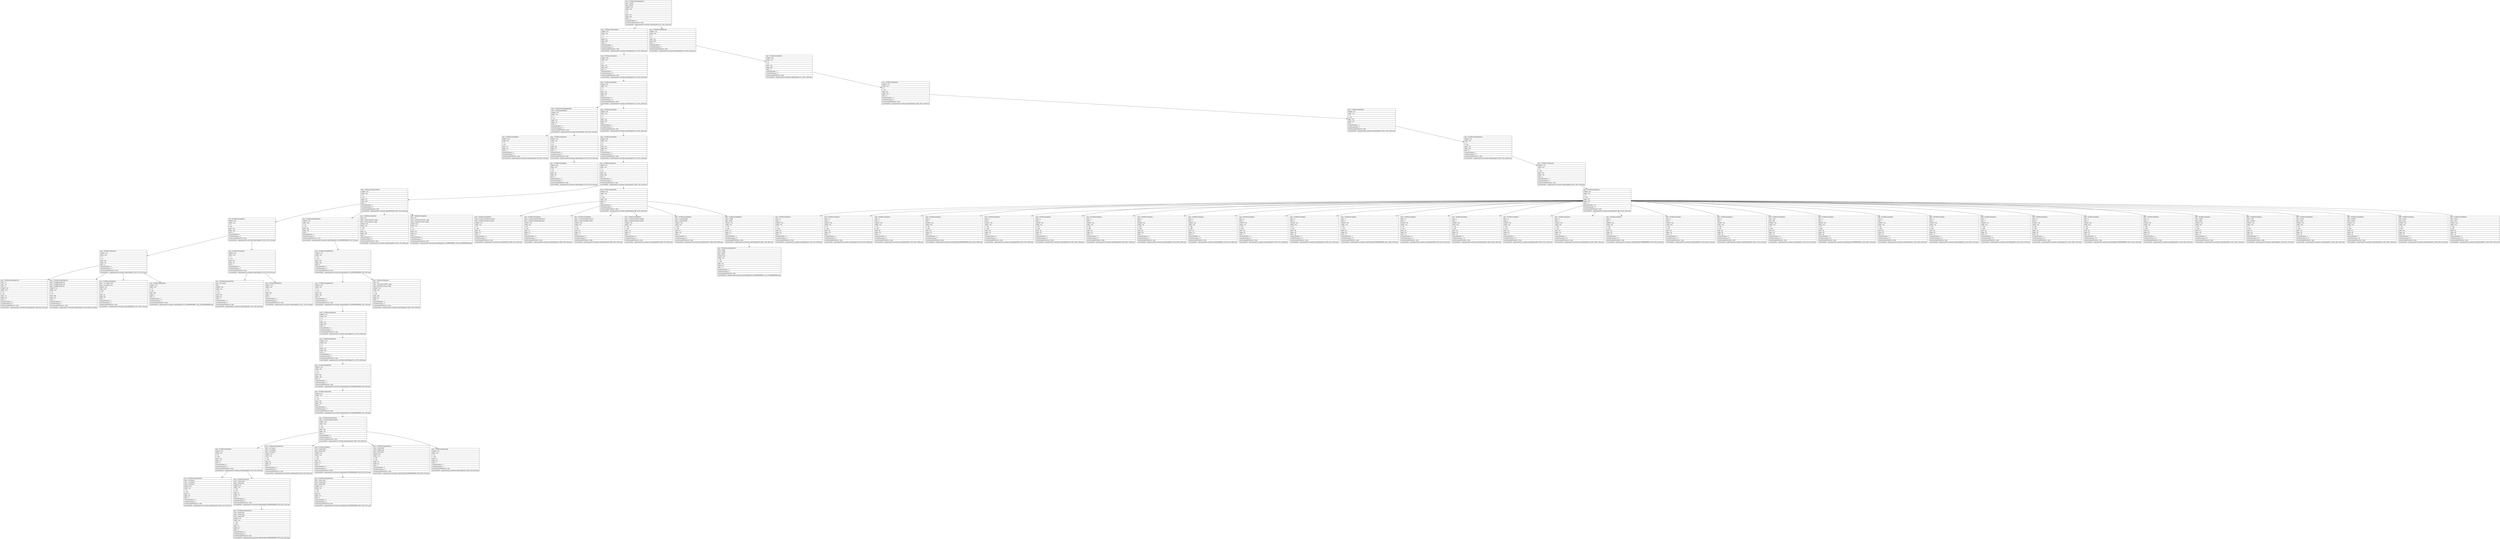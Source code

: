 digraph Layout {

	node [shape=record fontname=Arial];

	0	[label="{type = XCUIElementTypeApplication\l|name = Newton\l|label = Newton\l|enabled = true\l|visible = true\l|x = 0\l|y = 0\l|width = 375\l|height = 667\l|index = 0\l|numberOfChildren = 3\l|eventGeneratedOnElement = false \l|screenshotPath = outputs/android-to-ios/newton-reply/S3/pngs/0.0_0.0_750.0_1334.0.png\l}"]
	1	[label="{type = XCUIElementTypeWindow\l|enabled = true\l|visible = true\l|x = 0\l|y = 0\l|width = 375\l|height = 667\l|index = 0\l|numberOfChildren = 1\l|numInParentLayout = 0\l|eventGeneratedOnElement = false \l|screenshotPath = outputs/android-to-ios/newton-reply/S3/pngs/0.0_0.0_750.0_1334.0.png\l}"]
	2	[label="{type = XCUIElementTypeWindow\l|enabled = true\l|visible = true\l|x = 0\l|y = 0\l|width = 375\l|height = 667\l|index = 2\l|numberOfChildren = 1\l|numInParentLayout = 2\l|eventGeneratedOnElement = false \l|screenshotPath = outputs/android-to-ios/newton-reply/S3/pngs/0.0_0.0_750.0_1334.0.png\l}"]
	3	[label="{type = XCUIElementTypeOther\l|enabled = true\l|visible = true\l|x = 0\l|y = 0\l|width = 375\l|height = 667\l|index = 0\l|numberOfChildren = 1\l|numInParentLayout = 0\l|eventGeneratedOnElement = false \l|screenshotPath = outputs/android-to-ios/newton-reply/S3/pngs/0.0_0.0_750.0_1334.0.png\l}"]
	4	[label="{type = XCUIElementTypeOther\l|enabled = true\l|visible = true\l|x = 0\l|y = 0\l|width = 375\l|height = 667\l|index = 0\l|numberOfChildren = 1\l|numInParentLayout = 0\l|eventGeneratedOnElement = false \l|screenshotPath = outputs/android-to-ios/newton-reply/S3/pngs/0.0_0.0_750.0_1334.0.png\l}"]
	5	[label="{type = XCUIElementTypeOther\l|enabled = true\l|visible = true\l|x = 0\l|y = 0\l|width = 375\l|height = 667\l|index = 0\l|numberOfChildren = 2\l|numInParentLayout = 0\l|eventGeneratedOnElement = false \l|screenshotPath = outputs/android-to-ios/newton-reply/S3/pngs/0.0_0.0_750.0_1334.0.png\l}"]
	6	[label="{type = XCUIElementTypeOther\l|enabled = true\l|visible = true\l|x = 0\l|y = 451\l|width = 375\l|height = 216\l|index = 0\l|numberOfChildren = 2\l|numInParentLayout = 0\l|eventGeneratedOnElement = false \l|screenshotPath = outputs/android-to-ios/newton-reply/S3/pngs/0.0_902.0_750.0_1334.0.png\l}"]
	7	[label="{type = XCUIElementTypeNavigationBar\l|name = CMComposeMailView\l|enabled = true\l|visible = true\l|x = 0\l|y = 20\l|width = 375\l|height = 44\l|index = 0\l|numberOfChildren = 2\l|numInParentLayout = 0\l|eventGeneratedOnElement = false \l|screenshotPath = outputs/android-to-ios/newton-reply/S3/pngs/0.0_40.0_750.0_128.0.png\l}"]
	8	[label="{type = XCUIElementTypeOther\l|enabled = true\l|visible = true\l|x = 0\l|y = 0\l|width = 375\l|height = 667\l|index = 1\l|numberOfChildren = 1\l|numInParentLayout = 1\l|eventGeneratedOnElement = false \l|screenshotPath = outputs/android-to-ios/newton-reply/S3/pngs/0.0_0.0_750.0_1334.0.png\l}"]
	9	[label="{type = XCUIElementTypeOther\l|enabled = true\l|visible = true\l|x = 0\l|y = 451\l|width = 375\l|height = 216\l|index = 1\l|numberOfChildren = 1\l|numInParentLayout = 1\l|eventGeneratedOnElement = false \l|screenshotPath = outputs/android-to-ios/newton-reply/S3/pngs/0.0_902.0_750.0_1334.0.png\l}"]
	10	[label="{type = XCUIElementTypeButton\l|enabled = true\l|visible = true\l|x = 8\l|y = 20\l|width = 32\l|height = 44\l|index = 0\l|numberOfChildren = 0\l|numInParentLayout = 0\l|eventGeneratedOnElement = false \l|screenshotPath = outputs/android-to-ios/newton-reply/S3/pngs/16.0_40.0_80.0_128.0.png\l}"]
	11	[label="{type = XCUIElementTypeOther\l|enabled = true\l|visible = true\l|x = 87\l|y = 20\l|width = 201\l|height = 44\l|index = 1\l|numberOfChildren = 2\l|numInParentLayout = 1\l|eventGeneratedOnElement = false \l|screenshotPath = outputs/android-to-ios/newton-reply/S3/pngs/174.0_40.0_576.0_128.0.png\l}"]
	12	[label="{type = XCUIElementTypeOther\l|enabled = true\l|visible = true\l|x = 0\l|y = 0\l|width = 375\l|height = 667\l|index = 0\l|numberOfChildren = 1\l|numInParentLayout = 0\l|eventGeneratedOnElement = false \l|screenshotPath = outputs/android-to-ios/newton-reply/S3/pngs/0.0_0.0_750.0_1334.0.png\l}"]
	13	[label="{type = XCUIElementTypeKeyboard\l|enabled = true\l|visible = true\l|x = 0\l|y = 451\l|width = 375\l|height = 216\l|index = 0\l|numberOfChildren = 1\l|numInParentLayout = 0\l|eventGeneratedOnElement = false \l|screenshotPath = outputs/android-to-ios/newton-reply/S3/pngs/0.0_902.0_750.0_1334.0.png\l}"]
	14	[label="{type = XCUIElementTypeButton\l|enabled = false\l|visible = true\l|x = 87\l|y = 20\l|width = 201\l|height = 44\l|index = 1\l|numberOfChildren = 0\l|numInParentLayout = 1\l|eventGeneratedOnElement = false \l|screenshotPath = outputs/android-to-ios/newton-reply/S3/pngs/174.0_40.0_576.0_128.0.png\l}"]
	15	[label="{type = XCUIElementTypeOther\l|enabled = true\l|visible = true\l|x = 0\l|y = 64\l|width = 375\l|height = 603\l|index = 0\l|numberOfChildren = 2\l|numInParentLayout = 0\l|eventGeneratedOnElement = false \l|screenshotPath = outputs/android-to-ios/newton-reply/S3/pngs/0.0_128.0_750.0_1334.0.png\l}"]
	16	[label="{type = XCUIElementTypeOther\l|enabled = true\l|visible = true\l|x = 0\l|y = 451\l|width = 375\l|height = 216\l|index = 0\l|numberOfChildren = 1\l|numInParentLayout = 0\l|eventGeneratedOnElement = false \l|screenshotPath = outputs/android-to-ios/newton-reply/S3/pngs/0.0_902.0_750.0_1334.0.png\l}"]
	17	[label="{type = XCUIElementTypeScrollView\l|enabled = true\l|visible = true\l|x = 0\l|y = 64\l|width = 375\l|height = 340\l|index = 0\l|numberOfChildren = 4\l|numInParentLayout = 0\l|eventGeneratedOnElement = false \l|screenshotPath = outputs/android-to-ios/newton-reply/S3/pngs/0.0_128.0_750.0_808.0.png\l}"]
	18	[label="{type = XCUIElementTypeOther\l|enabled = true\l|visible = true\l|x = 0\l|y = 404\l|width = 375\l|height = 47\l|index = 1\l|numberOfChildren = 7\l|numInParentLayout = 1\l|eventGeneratedOnElement = false \l|screenshotPath = outputs/android-to-ios/newton-reply/S3/pngs/0.0_808.0_750.0_902.0.png\l}"]
	19	[label="{type = XCUIElementTypeOther\l|enabled = true\l|visible = true\l|x = 0\l|y = 451\l|width = 375\l|height = 216\l|index = 0\l|numberOfChildren = 33\l|numInParentLayout = 0\l|eventGeneratedOnElement = false \l|screenshotPath = outputs/android-to-ios/newton-reply/S3/pngs/0.0_902.0_750.0_1334.0.png\l}"]
	20	[label="{type = XCUIElementTypeOther\l|enabled = true\l|visible = true\l|x = 0\l|y = 64\l|width = 375\l|height = 108\l|index = 0\l|numberOfChildren = 2\l|numInParentLayout = 0\l|eventGeneratedOnElement = false \l|screenshotPath = outputs/android-to-ios/newton-reply/S3/pngs/0.0_128.0_750.0_344.0.png\l}"]
	21	[label="{type = XCUIElementTypeWebView\l|enabled = true\l|visible = true\l|x = 15\l|y = 172\l|width = 345\l|height = 181\l|index = 1\l|numberOfChildren = 1\l|numInParentLayout = 1\l|eventGeneratedOnElement = false \l|screenshotPath = outputs/android-to-ios/newton-reply/S3/pngs/30.0_344.00000000000006_720.0_706.0.png\l}"]
	22	[label="{type = XCUIElementTypeOther\l|value = 0%\l|name = Vertical scroll bar, 1 page\l|label = Vertical scroll bar, 1 page\l|enabled = true\l|visible = true\l|x = 342\l|y = 64\l|width = 30\l|height = 340\l|index = 2\l|numberOfChildren = 0\l|numInParentLayout = 2\l|eventGeneratedOnElement = false \l|screenshotPath = outputs/android-to-ios/newton-reply/S3/pngs/684.0_128.0_744.0_808.0.png\l}"]
	23	[label="{type = XCUIElementTypeOther\l|value = 0%\l|name = Horizontal scroll bar, 1 page\l|label = Horizontal scroll bar, 1 page\l|enabled = true\l|visible = true\l|x = 0\l|y = 371\l|width = 375\l|height = 30\l|index = 3\l|numberOfChildren = 0\l|numInParentLayout = 3\l|eventGeneratedOnElement = false \l|screenshotPath = outputs/android-to-ios/newton-reply/S3/pngs/0.0_742.0000000000001_750.0_802.0000000000001.png\l}"]
	24	[label="{type = XCUIElementTypeButton\l|name = Compose Actionbar Key Down\l|label = Compose Actionbar Key Down\l|enabled = true\l|visible = true\l|x = 11\l|y = 404\l|width = 44\l|height = 47\l|index = 1\l|numberOfChildren = 0\l|numInParentLayout = 1\l|eventGeneratedOnElement = false \l|screenshotPath = outputs/android-to-ios/newton-reply/S3/pngs/22.0_808.0_110.0_902.0.png\l}"]
	25	[label="{type = XCUIElementTypeButton\l|name = Compose Actionbar Attachment\l|label = Compose Actionbar Attachment\l|enabled = true\l|visible = true\l|x = 55\l|y = 404\l|width = 44\l|height = 47\l|index = 2\l|numberOfChildren = 0\l|numInParentLayout = 2\l|eventGeneratedOnElement = false \l|screenshotPath = outputs/android-to-ios/newton-reply/S3/pngs/110.0_808.0_198.0_902.0.png\l}"]
	26	[label="{type = XCUIElementTypeButton\l|name = Compose Actionbar Snooze\l|label = Compose Actionbar Snooze\l|enabled = true\l|visible = true\l|x = 99\l|y = 404\l|width = 44\l|height = 47\l|index = 3\l|numberOfChildren = 0\l|numInParentLayout = 3\l|eventGeneratedOnElement = false \l|screenshotPath = outputs/android-to-ios/newton-reply/S3/pngs/198.0_808.0_286.0_902.0.png\l}"]
	27	[label="{type = XCUIElementTypeButton\l|name = Compose Actionbar template\l|label = Compose Actionbar template\l|enabled = true\l|visible = true\l|x = 143\l|y = 404\l|width = 44\l|height = 47\l|index = 4\l|numberOfChildren = 0\l|numInParentLayout = 4\l|eventGeneratedOnElement = false \l|screenshotPath = outputs/android-to-ios/newton-reply/S3/pngs/286.0_808.0_374.0_902.0.png\l}"]
	28	[label="{type = XCUIElementTypeButton\l|name = composeNavbar\l|label = composeNavbar\l|enabled = true\l|visible = true\l|x = 187\l|y = 404\l|width = 44\l|height = 46\l|index = 5\l|numberOfChildren = 0\l|numInParentLayout = 5\l|eventGeneratedOnElement = false \l|screenshotPath = outputs/android-to-ios/newton-reply/S3/pngs/374.0_808.0_462.0_900.0.png\l}"]
	29	[label="{type = XCUIElementTypeButton\l|name = SEND\l|label = SEND\l|enabled = true\l|visible = true\l|x = 297\l|y = 404\l|width = 78\l|height = 37\l|index = 6\l|numberOfChildren = 1\l|numInParentLayout = 6\l|eventGeneratedOnElement = false \l|screenshotPath = outputs/android-to-ios/newton-reply/S3/pngs/594.0_808.0_750.0_882.0.png\l}"]
	30	[label="{type = XCUIElementTypeKey\l|name = q\l|label = q\l|enabled = true\l|visible = true\l|x = 0\l|y = 458\l|width = 38\l|height = 46\l|index = 0\l|numberOfChildren = 0\l|numInParentLayout = 0\l|eventGeneratedOnElement = false \l|screenshotPath = outputs/android-to-ios/newton-reply/S3/pngs/0.0_916.0_76.0_1008.0.png\l}"]
	31	[label="{type = XCUIElementTypeKey\l|name = w\l|label = w\l|enabled = true\l|visible = true\l|x = 37\l|y = 458\l|width = 38\l|height = 46\l|index = 1\l|numberOfChildren = 0\l|numInParentLayout = 1\l|eventGeneratedOnElement = false \l|screenshotPath = outputs/android-to-ios/newton-reply/S3/pngs/74.0_916.0_150.0_1008.0.png\l}"]
	32	[label="{type = XCUIElementTypeKey\l|name = e\l|label = e\l|enabled = true\l|visible = true\l|x = 75\l|y = 458\l|width = 38\l|height = 46\l|index = 2\l|numberOfChildren = 0\l|numInParentLayout = 2\l|eventGeneratedOnElement = false \l|screenshotPath = outputs/android-to-ios/newton-reply/S3/pngs/150.0_916.0_226.0_1008.0.png\l}"]
	33	[label="{type = XCUIElementTypeKey\l|name = r\l|label = r\l|enabled = true\l|visible = true\l|x = 112\l|y = 458\l|width = 38\l|height = 46\l|index = 3\l|numberOfChildren = 0\l|numInParentLayout = 3\l|eventGeneratedOnElement = false \l|screenshotPath = outputs/android-to-ios/newton-reply/S3/pngs/224.00000000000003_916.0_300.0_1008.0.png\l}"]
	34	[label="{type = XCUIElementTypeKey\l|name = t\l|label = t\l|enabled = true\l|visible = true\l|x = 150\l|y = 458\l|width = 38\l|height = 46\l|index = 4\l|numberOfChildren = 0\l|numInParentLayout = 4\l|eventGeneratedOnElement = false \l|screenshotPath = outputs/android-to-ios/newton-reply/S3/pngs/300.0_916.0_376.0_1008.0.png\l}"]
	35	[label="{type = XCUIElementTypeKey\l|name = y\l|label = y\l|enabled = true\l|visible = true\l|x = 187\l|y = 458\l|width = 38\l|height = 46\l|index = 5\l|numberOfChildren = 0\l|numInParentLayout = 5\l|eventGeneratedOnElement = false \l|screenshotPath = outputs/android-to-ios/newton-reply/S3/pngs/374.0_916.0_450.0_1008.0.png\l}"]
	36	[label="{type = XCUIElementTypeKey\l|name = u\l|label = u\l|enabled = true\l|visible = true\l|x = 225\l|y = 458\l|width = 38\l|height = 46\l|index = 6\l|numberOfChildren = 0\l|numInParentLayout = 6\l|eventGeneratedOnElement = false \l|screenshotPath = outputs/android-to-ios/newton-reply/S3/pngs/450.0_916.0_526.0_1008.0.png\l}"]
	37	[label="{type = XCUIElementTypeKey\l|name = i\l|label = i\l|enabled = true\l|visible = true\l|x = 262\l|y = 458\l|width = 38\l|height = 46\l|index = 7\l|numberOfChildren = 0\l|numInParentLayout = 7\l|eventGeneratedOnElement = false \l|screenshotPath = outputs/android-to-ios/newton-reply/S3/pngs/524.0_916.0_600.0_1008.0.png\l}"]
	38	[label="{type = XCUIElementTypeKey\l|name = o\l|label = o\l|enabled = true\l|visible = true\l|x = 300\l|y = 458\l|width = 38\l|height = 46\l|index = 8\l|numberOfChildren = 0\l|numInParentLayout = 8\l|eventGeneratedOnElement = false \l|screenshotPath = outputs/android-to-ios/newton-reply/S3/pngs/600.0_916.0_676.0_1008.0.png\l}"]
	39	[label="{type = XCUIElementTypeKey\l|name = p\l|label = p\l|enabled = true\l|visible = true\l|x = 337\l|y = 458\l|width = 38\l|height = 46\l|index = 9\l|numberOfChildren = 0\l|numInParentLayout = 9\l|eventGeneratedOnElement = false \l|screenshotPath = outputs/android-to-ios/newton-reply/S3/pngs/674.0_916.0_750.0_1008.0.png\l}"]
	40	[label="{type = XCUIElementTypeKey\l|name = a\l|label = a\l|enabled = true\l|visible = true\l|x = 18\l|y = 512\l|width = 38\l|height = 46\l|index = 10\l|numberOfChildren = 0\l|numInParentLayout = 10\l|eventGeneratedOnElement = false \l|screenshotPath = outputs/android-to-ios/newton-reply/S3/pngs/36.0_1024.0_112.0_1116.0.png\l}"]
	41	[label="{type = XCUIElementTypeKey\l|name = s\l|label = s\l|enabled = true\l|visible = true\l|x = 56\l|y = 512\l|width = 38\l|height = 46\l|index = 11\l|numberOfChildren = 0\l|numInParentLayout = 11\l|eventGeneratedOnElement = false \l|screenshotPath = outputs/android-to-ios/newton-reply/S3/pngs/112.00000000000001_1024.0_188.0_1116.0.png\l}"]
	42	[label="{type = XCUIElementTypeKey\l|name = d\l|label = d\l|enabled = true\l|visible = true\l|x = 93\l|y = 512\l|width = 38\l|height = 46\l|index = 12\l|numberOfChildren = 0\l|numInParentLayout = 12\l|eventGeneratedOnElement = false \l|screenshotPath = outputs/android-to-ios/newton-reply/S3/pngs/186.0_1024.0_262.0_1116.0.png\l}"]
	43	[label="{type = XCUIElementTypeKey\l|name = f\l|label = f\l|enabled = true\l|visible = true\l|x = 131\l|y = 512\l|width = 38\l|height = 46\l|index = 13\l|numberOfChildren = 0\l|numInParentLayout = 13\l|eventGeneratedOnElement = false \l|screenshotPath = outputs/android-to-ios/newton-reply/S3/pngs/262.0_1024.0_338.0_1116.0.png\l}"]
	44	[label="{type = XCUIElementTypeKey\l|name = g\l|label = g\l|enabled = true\l|visible = true\l|x = 169\l|y = 512\l|width = 38\l|height = 46\l|index = 14\l|numberOfChildren = 0\l|numInParentLayout = 14\l|eventGeneratedOnElement = false \l|screenshotPath = outputs/android-to-ios/newton-reply/S3/pngs/338.0_1024.0_414.0_1116.0.png\l}"]
	45	[label="{type = XCUIElementTypeKey\l|name = h\l|label = h\l|enabled = true\l|visible = true\l|x = 206\l|y = 512\l|width = 38\l|height = 46\l|index = 15\l|numberOfChildren = 0\l|numInParentLayout = 15\l|eventGeneratedOnElement = false \l|screenshotPath = outputs/android-to-ios/newton-reply/S3/pngs/412.0_1024.0_488.0_1116.0.png\l}"]
	46	[label="{type = XCUIElementTypeKey\l|name = j\l|label = j\l|enabled = true\l|visible = true\l|x = 244\l|y = 512\l|width = 38\l|height = 46\l|index = 16\l|numberOfChildren = 0\l|numInParentLayout = 16\l|eventGeneratedOnElement = false \l|screenshotPath = outputs/android-to-ios/newton-reply/S3/pngs/487.99999999999994_1024.0_564.0_1116.0.png\l}"]
	47	[label="{type = XCUIElementTypeKey\l|name = k\l|label = k\l|enabled = true\l|visible = true\l|x = 281\l|y = 512\l|width = 38\l|height = 46\l|index = 17\l|numberOfChildren = 0\l|numInParentLayout = 17\l|eventGeneratedOnElement = false \l|screenshotPath = outputs/android-to-ios/newton-reply/S3/pngs/562.0_1024.0_638.0_1116.0.png\l}"]
	48	[label="{type = XCUIElementTypeKey\l|name = l\l|label = l\l|enabled = true\l|visible = true\l|x = 319\l|y = 512\l|width = 38\l|height = 46\l|index = 18\l|numberOfChildren = 0\l|numInParentLayout = 18\l|eventGeneratedOnElement = false \l|screenshotPath = outputs/android-to-ios/newton-reply/S3/pngs/638.0_1024.0_714.0_1116.0.png\l}"]
	49	[label="{type = XCUIElementTypeButton\l|name = shift\l|label = shift\l|enabled = true\l|visible = true\l|x = 0\l|y = 566\l|width = 48\l|height = 46\l|index = 19\l|numberOfChildren = 0\l|numInParentLayout = 19\l|eventGeneratedOnElement = false \l|screenshotPath = outputs/android-to-ios/newton-reply/S3/pngs/0.0_1132.0_96.0_1224.0.png\l}"]
	50	[label="{type = XCUIElementTypeKey\l|name = z\l|label = z\l|enabled = true\l|visible = true\l|x = 56\l|y = 566\l|width = 38\l|height = 46\l|index = 20\l|numberOfChildren = 0\l|numInParentLayout = 20\l|eventGeneratedOnElement = false \l|screenshotPath = outputs/android-to-ios/newton-reply/S3/pngs/112.00000000000001_1132.0_188.0_1224.0.png\l}"]
	51	[label="{type = XCUIElementTypeKey\l|name = x\l|label = x\l|enabled = true\l|visible = true\l|x = 93\l|y = 566\l|width = 38\l|height = 46\l|index = 21\l|numberOfChildren = 0\l|numInParentLayout = 21\l|eventGeneratedOnElement = false \l|screenshotPath = outputs/android-to-ios/newton-reply/S3/pngs/186.0_1132.0_262.0_1224.0.png\l}"]
	52	[label="{type = XCUIElementTypeKey\l|name = c\l|label = c\l|enabled = true\l|visible = true\l|x = 131\l|y = 566\l|width = 38\l|height = 46\l|index = 22\l|numberOfChildren = 0\l|numInParentLayout = 22\l|eventGeneratedOnElement = false \l|screenshotPath = outputs/android-to-ios/newton-reply/S3/pngs/262.0_1132.0_338.0_1224.0.png\l}"]
	53	[label="{type = XCUIElementTypeKey\l|name = v\l|label = v\l|enabled = true\l|visible = true\l|x = 169\l|y = 566\l|width = 38\l|height = 46\l|index = 23\l|numberOfChildren = 0\l|numInParentLayout = 23\l|eventGeneratedOnElement = false \l|screenshotPath = outputs/android-to-ios/newton-reply/S3/pngs/338.0_1132.0_414.0_1224.0.png\l}"]
	54	[label="{type = XCUIElementTypeKey\l|name = b\l|label = b\l|enabled = true\l|visible = true\l|x = 206\l|y = 566\l|width = 38\l|height = 46\l|index = 24\l|numberOfChildren = 0\l|numInParentLayout = 24\l|eventGeneratedOnElement = false \l|screenshotPath = outputs/android-to-ios/newton-reply/S3/pngs/412.0_1132.0_488.0_1224.0.png\l}"]
	55	[label="{type = XCUIElementTypeKey\l|name = n\l|label = n\l|enabled = true\l|visible = true\l|x = 244\l|y = 566\l|width = 38\l|height = 46\l|index = 25\l|numberOfChildren = 0\l|numInParentLayout = 25\l|eventGeneratedOnElement = false \l|screenshotPath = outputs/android-to-ios/newton-reply/S3/pngs/487.99999999999994_1132.0_564.0_1224.0.png\l}"]
	56	[label="{type = XCUIElementTypeKey\l|name = m\l|label = m\l|enabled = true\l|visible = true\l|x = 281\l|y = 566\l|width = 38\l|height = 46\l|index = 26\l|numberOfChildren = 0\l|numInParentLayout = 26\l|eventGeneratedOnElement = false \l|screenshotPath = outputs/android-to-ios/newton-reply/S3/pngs/562.0_1132.0_638.0_1224.0.png\l}"]
	57	[label="{type = XCUIElementTypeKey\l|name = delete\l|label = delete\l|enabled = true\l|visible = true\l|x = 327\l|y = 566\l|width = 48\l|height = 46\l|index = 27\l|numberOfChildren = 0\l|numInParentLayout = 27\l|eventGeneratedOnElement = false \l|screenshotPath = outputs/android-to-ios/newton-reply/S3/pngs/654.0_1132.0_750.0_1224.0.png\l}"]
	58	[label="{type = XCUIElementTypeKey\l|name = more\l|label = numbers\l|enabled = true\l|visible = true\l|x = 0\l|y = 620\l|width = 47\l|height = 46\l|index = 28\l|numberOfChildren = 0\l|numInParentLayout = 28\l|eventGeneratedOnElement = false \l|screenshotPath = outputs/android-to-ios/newton-reply/S3/pngs/0.0_1240.0_94.0_1332.0.png\l}"]
	59	[label="{type = XCUIElementTypeButton\l|name = Emoji\l|label = Emoji\l|enabled = true\l|visible = true\l|x = 46\l|y = 620\l|width = 48\l|height = 46\l|index = 29\l|numberOfChildren = 0\l|numInParentLayout = 29\l|eventGeneratedOnElement = false \l|screenshotPath = outputs/android-to-ios/newton-reply/S3/pngs/92.0_1240.0_188.0_1332.0.png\l}"]
	60	[label="{type = XCUIElementTypeButton\l|name = dictation\l|label = Dictate\l|enabled = true\l|visible = true\l|x = 93\l|y = 620\l|width = 38\l|height = 46\l|index = 30\l|numberOfChildren = 0\l|numInParentLayout = 30\l|eventGeneratedOnElement = false \l|screenshotPath = outputs/android-to-ios/newton-reply/S3/pngs/186.0_1240.0_262.0_1332.0.png\l}"]
	61	[label="{type = XCUIElementTypeKey\l|name = space\l|label = space\l|enabled = true\l|visible = true\l|x = 131\l|y = 620\l|width = 151\l|height = 46\l|index = 31\l|numberOfChildren = 0\l|numInParentLayout = 31\l|eventGeneratedOnElement = false \l|screenshotPath = outputs/android-to-ios/newton-reply/S3/pngs/262.0_1240.0_564.0_1332.0.png\l}"]
	62	[label="{type = XCUIElementTypeButton\l|name = Return\l|label = return\l|enabled = true\l|visible = true\l|x = 281\l|y = 620\l|width = 94\l|height = 46\l|index = 32\l|numberOfChildren = 0\l|numInParentLayout = 32\l|eventGeneratedOnElement = false \l|screenshotPath = outputs/android-to-ios/newton-reply/S3/pngs/562.0_1240.0_750.0_1332.0.png\l}"]
	63	[label="{type = XCUIElementTypeOther\l|enabled = true\l|visible = true\l|x = 0\l|y = 71\l|width = 375\l|height = 50\l|index = 0\l|numberOfChildren = 4\l|numInParentLayout = 0\l|eventGeneratedOnElement = false \l|screenshotPath = outputs/android-to-ios/newton-reply/S3/pngs/0.0_142.0_750.0_242.0.png\l}"]
	64	[label="{type = XCUIElementTypeOther\l|enabled = true\l|visible = true\l|x = 0\l|y = 121\l|width = 375\l|height = 51\l|index = 1\l|numberOfChildren = 2\l|numInParentLayout = 1\l|eventGeneratedOnElement = false \l|screenshotPath = outputs/android-to-ios/newton-reply/S3/pngs/0.0_242.0_750.0_344.0.png\l}"]
	65	[label="{type = XCUIElementTypeWebView\l|enabled = true\l|visible = true\l|x = 15\l|y = 172\l|width = 345\l|height = 181\l|index = 0\l|numberOfChildren = 3\l|numInParentLayout = 0\l|eventGeneratedOnElement = false \l|screenshotPath = outputs/android-to-ios/newton-reply/S3/pngs/30.0_344.00000000000006_720.0_706.0.png\l}"]
	66	[label="{type = XCUIElementTypeStaticText\l|value = SEND\l|name = SEND\l|label = SEND\l|enabled = true\l|visible = true\l|x = 317\l|y = 419\l|width = 38\l|height = 18\l|index = 0\l|numberOfChildren = 0\l|numInParentLayout = 0\l|eventGeneratedOnElement = false \l|screenshotPath = outputs/android-to-ios/newton-reply/S3/pngs/634.0_838.0000000000001_710.0_874.0000000000001.png\l}"]
	67	[label="{type = XCUIElementTypeStaticText\l|value = To\l|name = To\l|label = To\l|enabled = true\l|visible = true\l|x = 15\l|y = 78\l|width = 18\l|height = 30\l|index = 0\l|numberOfChildren = 0\l|numInParentLayout = 0\l|eventGeneratedOnElement = false \l|screenshotPath = outputs/android-to-ios/newton-reply/S3/pngs/30.0_156.0_66.0_216.0.png\l}"]
	68	[label="{type = XCUIElementTypeStaticText\l|value = email@example.com\l|name = email@example.com\l|label = email@example.com\l|enabled = true\l|visible = true\l|x = 37\l|y = 78\l|width = 308\l|height = 30\l|index = 1\l|numberOfChildren = 0\l|numInParentLayout = 1\l|eventGeneratedOnElement = false \l|screenshotPath = outputs/android-to-ios/newton-reply/S3/pngs/74.0_156.0_690.0_216.0.png\l}"]
	69	[label="{type = XCUIElementTypeButton\l|name = cm overflow menu\l|label = cm overflow menu\l|enabled = true\l|visible = true\l|x = 325\l|y = 71\l|width = 50\l|height = 50\l|index = 2\l|numberOfChildren = 0\l|numInParentLayout = 2\l|eventGeneratedOnElement = false \l|screenshotPath = outputs/android-to-ios/newton-reply/S3/pngs/650.0_142.0_750.0_242.0.png\l}"]
	70	[label="{type = XCUIElementTypeOther\l|enabled = true\l|visible = true\l|x = 12\l|y = 120\l|width = 363\l|height = 1\l|index = 3\l|numberOfChildren = 0\l|numInParentLayout = 3\l|eventGeneratedOnElement = false \l|screenshotPath = outputs/android-to-ios/newton-reply/S3/pngs/24.0_240.00000000000003_750.0_242.00000000000003.png\l}"]
	71	[label="{type = XCUIElementTypeTextField\l|value = Re: Testing\l|label = \l|enabled = true\l|visible = true\l|x = 15\l|y = 121\l|width = 355\l|height = 50\l|index = 0\l|numberOfChildren = 0\l|numInParentLayout = 0\l|eventGeneratedOnElement = false \l|screenshotPath = outputs/android-to-ios/newton-reply/S3/pngs/30.0_242.0_740.0_342.0.png\l}"]
	72	[label="{type = XCUIElementTypeOther\l|enabled = true\l|visible = true\l|x = 12\l|y = 171\l|width = 363\l|height = 1\l|index = 1\l|numberOfChildren = 0\l|numInParentLayout = 1\l|eventGeneratedOnElement = false \l|screenshotPath = outputs/android-to-ios/newton-reply/S3/pngs/24.0_342.0_750.0_344.0.png\l}"]
	73	[label="{type = XCUIElementTypeWebView\l|enabled = true\l|visible = true\l|x = 15\l|y = 172\l|width = 345\l|height = 181\l|index = 0\l|numberOfChildren = 1\l|numInParentLayout = 0\l|eventGeneratedOnElement = false \l|screenshotPath = outputs/android-to-ios/newton-reply/S3/pngs/30.0_344.00000000000006_720.0_706.0.png\l}"]
	74	[label="{type = XCUIElementTypeOther\l|value = 0%\l|name = Horizontal scroll bar, 1 page\l|label = Horizontal scroll bar, 1 page\l|enabled = true\l|visible = true\l|x = 15\l|y = 320\l|width = 345\l|height = 30\l|index = 2\l|numberOfChildren = 0\l|numInParentLayout = 2\l|eventGeneratedOnElement = false \l|screenshotPath = outputs/android-to-ios/newton-reply/S3/pngs/30.0_640.0_720.0_700.0.png\l}"]
	75	[label="{type = XCUIElementTypeOther\l|enabled = true\l|visible = true\l|x = 0\l|y = 0\l|width = 375\l|height = 667\l|index = 0\l|numberOfChildren = 1\l|numInParentLayout = 0\l|eventGeneratedOnElement = false \l|screenshotPath = outputs/android-to-ios/newton-reply/S3/pngs/0.0_0.0_750.0_1334.0.png\l}"]
	76	[label="{type = XCUIElementTypeOther\l|enabled = true\l|visible = true\l|x = 0\l|y = 0\l|width = 375\l|height = 667\l|index = 0\l|numberOfChildren = 1\l|numInParentLayout = 0\l|eventGeneratedOnElement = false \l|screenshotPath = outputs/android-to-ios/newton-reply/S3/pngs/0.0_0.0_750.0_1334.0.png\l}"]
	77	[label="{type = XCUIElementTypeOther\l|enabled = true\l|visible = true\l|x = 15\l|y = 172\l|width = 345\l|height = 181\l|index = 0\l|numberOfChildren = 1\l|numInParentLayout = 0\l|eventGeneratedOnElement = false \l|screenshotPath = outputs/android-to-ios/newton-reply/S3/pngs/30.0_344.00000000000006_720.0_706.0.png\l}"]
	78	[label="{type = XCUIElementTypeOther\l|enabled = true\l|visible = true\l|x = 15\l|y = 172\l|width = 345\l|height = 181\l|index = 0\l|numberOfChildren = 1\l|numInParentLayout = 0\l|eventGeneratedOnElement = false \l|screenshotPath = outputs/android-to-ios/newton-reply/S3/pngs/30.0_344.00000000000006_720.0_706.0.png\l}"]
	79	[label="{type = XCUIElementTypeTextView\l|value =   via Testing 2Newton Mail  ￼\l|enabled = true\l|visible = true\l|x = 15\l|y = 184\l|width = 345\l|height = 141\l|index = 0\l|numberOfChildren = 5\l|numInParentLayout = 0\l|eventGeneratedOnElement = false \l|screenshotPath = outputs/android-to-ios/newton-reply/S3/pngs/30.0_368.0_720.0_650.0.png\l}"]
	80	[label="{type = XCUIElementTypeOther\l|enabled = true\l|visible = true\l|x = 15\l|y = 238\l|width = 345\l|height = 27\l|index = 0\l|numberOfChildren = 2\l|numInParentLayout = 0\l|eventGeneratedOnElement = false \l|screenshotPath = outputs/android-to-ios/newton-reply/S3/pngs/30.0_476.0_720.0_530.0.png\l}"]
	81	[label="{type = XCUIElementTypeStaticText\l|value = via Testing 2\l|name = via Testing 2\l|label = via Testing 2\l|enabled = true\l|visible = true\l|x = 15\l|y = 241\l|width = 91\l|height = 20\l|index = 1\l|numberOfChildren = 0\l|numInParentLayout = 1\l|eventGeneratedOnElement = false \l|screenshotPath = outputs/android-to-ios/newton-reply/S3/pngs/30.0_482.0_212.0_522.0.png\l}"]
	82	[label="{type = XCUIElementTypeLink\l|name = Newton Mail\l|label = Newton Mail\l|enabled = true\l|visible = true\l|x = 105\l|y = 241\l|width = 91\l|height = 20\l|index = 2\l|numberOfChildren = 1\l|numInParentLayout = 2\l|eventGeneratedOnElement = false \l|screenshotPath = outputs/android-to-ios/newton-reply/S3/pngs/210.00000000000003_482.0_392.0_522.0.png\l}"]
	83	[label="{type = XCUIElementTypeStaticText\l|value = Newton Mail\l|name = Newton Mail\l|label = Newton Mail\l|enabled = true\l|visible = true\l|x = 105\l|y = 241\l|width = 91\l|height = 20\l|index = 3\l|numberOfChildren = 0\l|numInParentLayout = 3\l|eventGeneratedOnElement = false \l|screenshotPath = outputs/android-to-ios/newton-reply/S3/pngs/210.00000000000003_482.0_392.0_522.0.png\l}"]
	84	[label="{type = XCUIElementTypeImage\l|enabled = true\l|visible = true\l|x = 15\l|y = 292\l|width = 37\l|height = 33\l|index = 4\l|numberOfChildren = 0\l|numInParentLayout = 4\l|eventGeneratedOnElement = false \l|screenshotPath = outputs/android-to-ios/newton-reply/S3/pngs/30.0_584.0_104.0_650.0.png\l}"]
	85	[label="{type = XCUIElementTypeStaticText\l|value = via Testing 2\l|name = via Testing 2\l|label = via Testing 2\l|enabled = true\l|visible = true\l|x = 15\l|y = 241\l|width = 91\l|height = 20\l|index = 0\l|numberOfChildren = 0\l|numInParentLayout = 0\l|eventGeneratedOnElement = false \l|screenshotPath = outputs/android-to-ios/newton-reply/S3/pngs/30.0_482.0_212.0_522.0.png\l}"]
	86	[label="{type = XCUIElementTypeLink\l|name = Newton Mail\l|label = Newton Mail\l|enabled = true\l|visible = true\l|x = 105\l|y = 241\l|width = 91\l|height = 20\l|index = 1\l|numberOfChildren = 1\l|numInParentLayout = 1\l|eventGeneratedOnElement = false \l|screenshotPath = outputs/android-to-ios/newton-reply/S3/pngs/210.00000000000003_482.0_392.0_522.0.png\l}"]
	87	[label="{type = XCUIElementTypeStaticText\l|value = Newton Mail\l|name = Newton Mail\l|label = Newton Mail\l|enabled = true\l|visible = true\l|x = 105\l|y = 241\l|width = 91\l|height = 20\l|index = 0\l|numberOfChildren = 0\l|numInParentLayout = 0\l|eventGeneratedOnElement = false \l|screenshotPath = outputs/android-to-ios/newton-reply/S3/pngs/210.00000000000003_482.0_392.0_522.0.png\l}"]
	88	[label="{type = XCUIElementTypeStaticText\l|value = Newton Mail\l|name = Newton Mail\l|label = Newton Mail\l|enabled = true\l|visible = true\l|x = 105\l|y = 241\l|width = 91\l|height = 20\l|index = 0\l|numberOfChildren = 0\l|numInParentLayout = 0\l|eventGeneratedOnElement = false \l|screenshotPath = outputs/android-to-ios/newton-reply/S3/pngs/210.00000000000003_482.0_392.0_522.0.png\l}"]


	0 -> 1
	0 -> 2
	1 -> 3
	2 -> 4
	3 -> 5
	4 -> 6
	5 -> 7
	5 -> 8
	6 -> 9
	7 -> 10
	7 -> 11
	8 -> 12
	9 -> 13
	11 -> 14
	12 -> 15
	13 -> 16
	15 -> 17
	15 -> 18
	16 -> 19
	17 -> 20
	17 -> 21
	17 -> 22
	17 -> 23
	18 -> 24
	18 -> 25
	18 -> 26
	18 -> 27
	18 -> 28
	18 -> 29
	19 -> 30
	19 -> 31
	19 -> 32
	19 -> 33
	19 -> 34
	19 -> 35
	19 -> 36
	19 -> 37
	19 -> 38
	19 -> 39
	19 -> 40
	19 -> 41
	19 -> 42
	19 -> 43
	19 -> 44
	19 -> 45
	19 -> 46
	19 -> 47
	19 -> 48
	19 -> 49
	19 -> 50
	19 -> 51
	19 -> 52
	19 -> 53
	19 -> 54
	19 -> 55
	19 -> 56
	19 -> 57
	19 -> 58
	19 -> 59
	19 -> 60
	19 -> 61
	19 -> 62
	20 -> 63
	20 -> 64
	21 -> 65
	29 -> 66
	63 -> 67
	63 -> 68
	63 -> 69
	63 -> 70
	64 -> 71
	64 -> 72
	65 -> 73
	65 -> 74
	73 -> 75
	75 -> 76
	76 -> 77
	77 -> 78
	78 -> 79
	79 -> 80
	79 -> 81
	79 -> 82
	79 -> 83
	79 -> 84
	80 -> 85
	80 -> 86
	82 -> 87
	86 -> 88


}